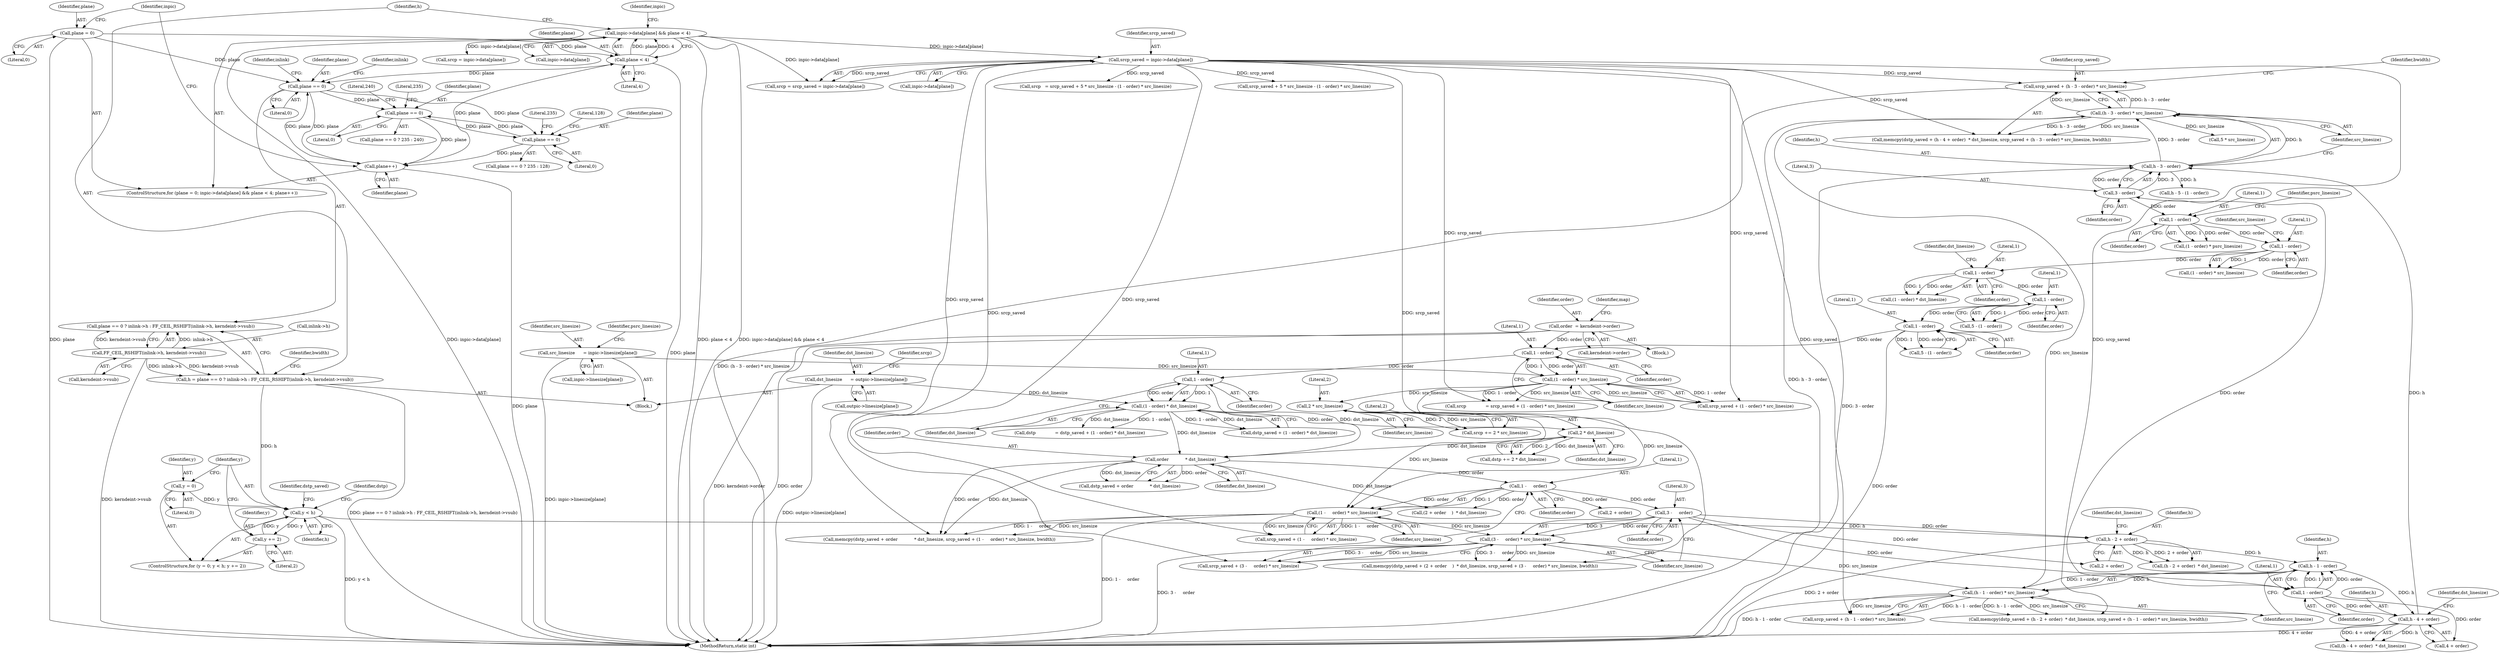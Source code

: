 digraph "0_FFmpeg_e43a0a232dbf6d3c161823c2e07c52e76227a1bc_5@pointer" {
"1000424" [label="(Call,srcp_saved + (h - 3 - order) * src_linesize)"];
"1000284" [label="(Call,srcp_saved = inpic->data[plane])"];
"1000247" [label="(Call,inpic->data[plane] && plane < 4)"];
"1000253" [label="(Call,plane < 4)"];
"1000256" [label="(Call,plane++)"];
"1000738" [label="(Call,plane == 0)"];
"1000698" [label="(Call,plane == 0)"];
"1000262" [label="(Call,plane == 0)"];
"1000244" [label="(Call,plane = 0)"];
"1000426" [label="(Call,(h - 3 - order) * src_linesize)"];
"1000427" [label="(Call,h - 3 - order)"];
"1000418" [label="(Call,h - 4 + order)"];
"1000407" [label="(Call,h - 1 - order)"];
"1000398" [label="(Call,h - 2 + order)"];
"1000343" [label="(Call,y < h)"];
"1000346" [label="(Call,y += 2)"];
"1000340" [label="(Call,y = 0)"];
"1000259" [label="(Call,h = plane == 0 ? inlink->h : FF_CEIL_RSHIFT(inlink->h, kerndeint->vsub))"];
"1000268" [label="(Call,FF_CEIL_RSHIFT(inlink->h, kerndeint->vsub))"];
"1000389" [label="(Call,3 -     order)"];
"1000373" [label="(Call,1 -     order)"];
"1000367" [label="(Call,order            * dst_linesize)"];
"1000335" [label="(Call,1 - order)"];
"1000326" [label="(Call,1 - order)"];
"1000186" [label="(Call,order  = kerndeint->order)"];
"1000581" [label="(Call,1 - order)"];
"1000572" [label="(Call,1 - order)"];
"1000563" [label="(Call,1 - order)"];
"1000498" [label="(Call,1 - order)"];
"1000447" [label="(Call,1 - order)"];
"1000429" [label="(Call,3 - order)"];
"1000409" [label="(Call,1 - order)"];
"1000334" [label="(Call,(1 - order) * dst_linesize)"];
"1000314" [label="(Call,dst_linesize      = outpic->linesize[plane])"];
"1000361" [label="(Call,2 * dst_linesize)"];
"1000406" [label="(Call,(h - 1 - order) * src_linesize)"];
"1000388" [label="(Call,(3 -     order) * src_linesize)"];
"1000372" [label="(Call,(1 -     order) * src_linesize)"];
"1000356" [label="(Call,2 * src_linesize)"];
"1000325" [label="(Call,(1 - order) * src_linesize)"];
"1000291" [label="(Call,src_linesize      = inpic->linesize[plane])"];
"1000334" [label="(Call,(1 - order) * dst_linesize)"];
"1000253" [label="(Call,plane < 4)"];
"1000389" [label="(Call,3 -     order)"];
"1000264" [label="(Literal,0)"];
"1000246" [label="(Literal,0)"];
"1000336" [label="(Literal,1)"];
"1000243" [label="(ControlStructure,for (plane = 0; inpic->data[plane] && plane < 4; plane++))"];
"1000581" [label="(Call,1 - order)"];
"1000293" [label="(Call,inpic->linesize[plane])"];
"1000339" [label="(ControlStructure,for (y = 0; y < h; y += 2))"];
"1000325" [label="(Call,(1 - order) * src_linesize)"];
"1000392" [label="(Identifier,src_linesize)"];
"1000418" [label="(Call,h - 4 + order)"];
"1000358" [label="(Identifier,src_linesize)"];
"1000263" [label="(Identifier,plane)"];
"1000431" [label="(Identifier,order)"];
"1000739" [label="(Identifier,plane)"];
"1000738" [label="(Call,plane == 0)"];
"1000427" [label="(Call,h - 3 - order)"];
"1000448" [label="(Literal,1)"];
"1000404" [label="(Call,srcp_saved + (h - 1 - order) * src_linesize)"];
"1000270" [label="(Identifier,inlink)"];
"1000346" [label="(Call,y += 2)"];
"1000390" [label="(Literal,3)"];
"1000315" [label="(Identifier,dst_linesize)"];
"1000378" [label="(Call,memcpy(dstp_saved + (2 + order    )  * dst_linesize, srcp_saved + (3 -     order) * src_linesize, bwidth))"];
"1000582" [label="(Literal,1)"];
"1000284" [label="(Call,srcp_saved = inpic->data[plane])"];
"1000497" [label="(Call,(1 - order) * src_linesize)"];
"1000332" [label="(Call,dstp_saved + (1 - order) * dst_linesize)"];
"1000700" [label="(Literal,0)"];
"1000272" [label="(Call,kerndeint->vsub)"];
"1000697" [label="(Call,plane == 0 ? 235 : 128)"];
"1000285" [label="(Identifier,srcp_saved)"];
"1000343" [label="(Call,y < h)"];
"1000397" [label="(Call,(h - 2 + order)  * dst_linesize)"];
"1000342" [label="(Literal,0)"];
"1000257" [label="(Identifier,plane)"];
"1000361" [label="(Call,2 * dst_linesize)"];
"1000489" [label="(Call,srcp   = srcp_saved + 5 * src_linesize - (1 - order) * src_linesize)"];
"1000250" [label="(Identifier,inpic)"];
"1000338" [label="(Identifier,dst_linesize)"];
"1000501" [label="(Identifier,src_linesize)"];
"1001125" [label="(Call,srcp = inpic->data[plane])"];
"1000357" [label="(Literal,2)"];
"1000388" [label="(Call,(3 -     order) * src_linesize)"];
"1000193" [label="(Identifier,map)"];
"1000491" [label="(Call,srcp_saved + 5 * src_linesize - (1 - order) * src_linesize)"];
"1000500" [label="(Identifier,order)"];
"1000742" [label="(Literal,240)"];
"1000369" [label="(Identifier,dst_linesize)"];
"1000269" [label="(Call,inlink->h)"];
"1000322" [label="(Identifier,srcp)"];
"1000291" [label="(Call,src_linesize      = inpic->linesize[plane])"];
"1000699" [label="(Identifier,plane)"];
"1000381" [label="(Call,(2 + order    )  * dst_linesize)"];
"1000374" [label="(Literal,1)"];
"1000432" [label="(Identifier,src_linesize)"];
"1000368" [label="(Identifier,order)"];
"1000345" [label="(Identifier,h)"];
"1000120" [label="(Block,)"];
"1000398" [label="(Call,h - 2 + order)"];
"1000394" [label="(Call,memcpy(dstp_saved + (h - 2 + order)  * dst_linesize, srcp_saved + (h - 1 - order) * src_linesize, bwidth))"];
"1000366" [label="(Identifier,dstp_saved)"];
"1000276" [label="(Identifier,bwidth)"];
"1000450" [label="(Identifier,psrc_linesize)"];
"1001148" [label="(Identifier,inpic)"];
"1000186" [label="(Call,order  = kerndeint->order)"];
"1000499" [label="(Literal,1)"];
"1000382" [label="(Call,2 + order)"];
"1000370" [label="(Call,srcp_saved + (1 -     order) * src_linesize)"];
"1000248" [label="(Call,inpic->data[plane])"];
"1000354" [label="(Call,srcp += 2 * src_linesize)"];
"1000299" [label="(Identifier,psrc_linesize)"];
"1000376" [label="(Identifier,src_linesize)"];
"1000428" [label="(Identifier,h)"];
"1000259" [label="(Call,h = plane == 0 ? inlink->h : FF_CEIL_RSHIFT(inlink->h, kerndeint->vsub))"];
"1000351" [label="(Identifier,dstp)"];
"1000737" [label="(Call,plane == 0 ? 235 : 240)"];
"1000577" [label="(Call,h - 5 - (1 - order))"];
"1000367" [label="(Call,order            * dst_linesize)"];
"1000572" [label="(Call,1 - order)"];
"1000335" [label="(Call,1 - order)"];
"1000314" [label="(Call,dst_linesize      = outpic->linesize[plane])"];
"1000255" [label="(Literal,4)"];
"1000741" [label="(Literal,235)"];
"1000426" [label="(Call,(h - 3 - order) * src_linesize)"];
"1000698" [label="(Call,plane == 0)"];
"1000494" [label="(Call,5 * src_linesize)"];
"1000254" [label="(Identifier,plane)"];
"1000323" [label="(Call,srcp_saved + (1 - order) * src_linesize)"];
"1000282" [label="(Call,srcp = srcp_saved = inpic->data[plane])"];
"1000286" [label="(Call,inpic->data[plane])"];
"1000701" [label="(Literal,235)"];
"1000702" [label="(Literal,128)"];
"1000412" [label="(Identifier,src_linesize)"];
"1000244" [label="(Call,plane = 0)"];
"1000423" [label="(Identifier,dst_linesize)"];
"1000419" [label="(Identifier,h)"];
"1000266" [label="(Identifier,inlink)"];
"1000328" [label="(Identifier,order)"];
"1000363" [label="(Identifier,dst_linesize)"];
"1000420" [label="(Call,4 + order)"];
"1000326" [label="(Call,1 - order)"];
"1000247" [label="(Call,inpic->data[plane] && plane < 4)"];
"1000414" [label="(Call,memcpy(dstp_saved + (h - 4 + order)  * dst_linesize, srcp_saved + (h - 3 - order) * src_linesize, bwidth))"];
"1000260" [label="(Identifier,h)"];
"1000446" [label="(Call,(1 - order) * psrc_linesize)"];
"1000292" [label="(Identifier,src_linesize)"];
"1000340" [label="(Call,y = 0)"];
"1000373" [label="(Call,1 -     order)"];
"1000740" [label="(Literal,0)"];
"1000187" [label="(Identifier,order)"];
"1000417" [label="(Call,(h - 4 + order)  * dst_linesize)"];
"1000430" [label="(Literal,3)"];
"1000344" [label="(Identifier,y)"];
"1000372" [label="(Call,(1 -     order) * src_linesize)"];
"1000327" [label="(Literal,1)"];
"1000425" [label="(Identifier,srcp_saved)"];
"1000348" [label="(Literal,2)"];
"1000409" [label="(Call,1 - order)"];
"1000347" [label="(Identifier,y)"];
"1000316" [label="(Call,outpic->linesize[plane])"];
"1000362" [label="(Literal,2)"];
"1000424" [label="(Call,srcp_saved + (h - 3 - order) * src_linesize)"];
"1000403" [label="(Identifier,dst_linesize)"];
"1000573" [label="(Literal,1)"];
"1000406" [label="(Call,(h - 1 - order) * src_linesize)"];
"1000386" [label="(Call,srcp_saved + (3 -     order) * src_linesize)"];
"1000341" [label="(Identifier,y)"];
"1000498" [label="(Call,1 - order)"];
"1000321" [label="(Call,srcp              = srcp_saved + (1 - order) * src_linesize)"];
"1000562" [label="(Call,(1 - order) * dst_linesize)"];
"1000359" [label="(Call,dstp += 2 * dst_linesize)"];
"1000245" [label="(Identifier,plane)"];
"1000447" [label="(Call,1 - order)"];
"1000563" [label="(Call,1 - order)"];
"1000268" [label="(Call,FF_CEIL_RSHIFT(inlink->h, kerndeint->vsub))"];
"1000408" [label="(Identifier,h)"];
"1000400" [label="(Call,2 + order)"];
"1000356" [label="(Call,2 * src_linesize)"];
"1000258" [label="(Block,)"];
"1000262" [label="(Call,plane == 0)"];
"1000364" [label="(Call,memcpy(dstp_saved + order            * dst_linesize, srcp_saved + (1 -     order) * src_linesize, bwidth))"];
"1001153" [label="(MethodReturn,static int)"];
"1000256" [label="(Call,plane++)"];
"1000566" [label="(Identifier,dst_linesize)"];
"1000399" [label="(Identifier,h)"];
"1000583" [label="(Identifier,order)"];
"1000565" [label="(Identifier,order)"];
"1000411" [label="(Identifier,order)"];
"1000564" [label="(Literal,1)"];
"1000574" [label="(Identifier,order)"];
"1000433" [label="(Identifier,bwidth)"];
"1000410" [label="(Literal,1)"];
"1000570" [label="(Call,5 - (1 - order))"];
"1000407" [label="(Call,h - 1 - order)"];
"1000429" [label="(Call,3 - order)"];
"1000579" [label="(Call,5 - (1 - order))"];
"1000391" [label="(Identifier,order)"];
"1000188" [label="(Call,kerndeint->order)"];
"1000329" [label="(Identifier,src_linesize)"];
"1000365" [label="(Call,dstp_saved + order            * dst_linesize)"];
"1000330" [label="(Call,dstp              = dstp_saved + (1 - order) * dst_linesize)"];
"1000375" [label="(Identifier,order)"];
"1000449" [label="(Identifier,order)"];
"1000261" [label="(Call,plane == 0 ? inlink->h : FF_CEIL_RSHIFT(inlink->h, kerndeint->vsub))"];
"1000337" [label="(Identifier,order)"];
"1000424" -> "1000414"  [label="AST: "];
"1000424" -> "1000426"  [label="CFG: "];
"1000425" -> "1000424"  [label="AST: "];
"1000426" -> "1000424"  [label="AST: "];
"1000433" -> "1000424"  [label="CFG: "];
"1000424" -> "1001153"  [label="DDG: (h - 3 - order) * src_linesize"];
"1000284" -> "1000424"  [label="DDG: srcp_saved"];
"1000426" -> "1000424"  [label="DDG: h - 3 - order"];
"1000426" -> "1000424"  [label="DDG: src_linesize"];
"1000284" -> "1000282"  [label="AST: "];
"1000284" -> "1000286"  [label="CFG: "];
"1000285" -> "1000284"  [label="AST: "];
"1000286" -> "1000284"  [label="AST: "];
"1000282" -> "1000284"  [label="CFG: "];
"1000284" -> "1000282"  [label="DDG: srcp_saved"];
"1000247" -> "1000284"  [label="DDG: inpic->data[plane]"];
"1000284" -> "1000321"  [label="DDG: srcp_saved"];
"1000284" -> "1000323"  [label="DDG: srcp_saved"];
"1000284" -> "1000364"  [label="DDG: srcp_saved"];
"1000284" -> "1000370"  [label="DDG: srcp_saved"];
"1000284" -> "1000378"  [label="DDG: srcp_saved"];
"1000284" -> "1000386"  [label="DDG: srcp_saved"];
"1000284" -> "1000394"  [label="DDG: srcp_saved"];
"1000284" -> "1000404"  [label="DDG: srcp_saved"];
"1000284" -> "1000414"  [label="DDG: srcp_saved"];
"1000284" -> "1000489"  [label="DDG: srcp_saved"];
"1000284" -> "1000491"  [label="DDG: srcp_saved"];
"1000247" -> "1000243"  [label="AST: "];
"1000247" -> "1000248"  [label="CFG: "];
"1000247" -> "1000253"  [label="CFG: "];
"1000248" -> "1000247"  [label="AST: "];
"1000253" -> "1000247"  [label="AST: "];
"1000260" -> "1000247"  [label="CFG: "];
"1001148" -> "1000247"  [label="CFG: "];
"1000247" -> "1001153"  [label="DDG: inpic->data[plane]"];
"1000247" -> "1001153"  [label="DDG: plane < 4"];
"1000247" -> "1001153"  [label="DDG: inpic->data[plane] && plane < 4"];
"1000253" -> "1000247"  [label="DDG: plane"];
"1000253" -> "1000247"  [label="DDG: 4"];
"1000247" -> "1000282"  [label="DDG: inpic->data[plane]"];
"1000247" -> "1001125"  [label="DDG: inpic->data[plane]"];
"1000253" -> "1000255"  [label="CFG: "];
"1000254" -> "1000253"  [label="AST: "];
"1000255" -> "1000253"  [label="AST: "];
"1000253" -> "1001153"  [label="DDG: plane"];
"1000256" -> "1000253"  [label="DDG: plane"];
"1000244" -> "1000253"  [label="DDG: plane"];
"1000253" -> "1000262"  [label="DDG: plane"];
"1000256" -> "1000243"  [label="AST: "];
"1000256" -> "1000257"  [label="CFG: "];
"1000257" -> "1000256"  [label="AST: "];
"1000250" -> "1000256"  [label="CFG: "];
"1000256" -> "1001153"  [label="DDG: plane"];
"1000738" -> "1000256"  [label="DDG: plane"];
"1000698" -> "1000256"  [label="DDG: plane"];
"1000262" -> "1000256"  [label="DDG: plane"];
"1000256" -> "1000262"  [label="DDG: plane"];
"1000738" -> "1000737"  [label="AST: "];
"1000738" -> "1000740"  [label="CFG: "];
"1000739" -> "1000738"  [label="AST: "];
"1000740" -> "1000738"  [label="AST: "];
"1000741" -> "1000738"  [label="CFG: "];
"1000742" -> "1000738"  [label="CFG: "];
"1000738" -> "1000698"  [label="DDG: plane"];
"1000698" -> "1000738"  [label="DDG: plane"];
"1000262" -> "1000738"  [label="DDG: plane"];
"1000698" -> "1000697"  [label="AST: "];
"1000698" -> "1000700"  [label="CFG: "];
"1000699" -> "1000698"  [label="AST: "];
"1000700" -> "1000698"  [label="AST: "];
"1000701" -> "1000698"  [label="CFG: "];
"1000702" -> "1000698"  [label="CFG: "];
"1000262" -> "1000698"  [label="DDG: plane"];
"1000262" -> "1000261"  [label="AST: "];
"1000262" -> "1000264"  [label="CFG: "];
"1000263" -> "1000262"  [label="AST: "];
"1000264" -> "1000262"  [label="AST: "];
"1000266" -> "1000262"  [label="CFG: "];
"1000270" -> "1000262"  [label="CFG: "];
"1000244" -> "1000262"  [label="DDG: plane"];
"1000244" -> "1000243"  [label="AST: "];
"1000244" -> "1000246"  [label="CFG: "];
"1000245" -> "1000244"  [label="AST: "];
"1000246" -> "1000244"  [label="AST: "];
"1000250" -> "1000244"  [label="CFG: "];
"1000244" -> "1001153"  [label="DDG: plane"];
"1000426" -> "1000432"  [label="CFG: "];
"1000427" -> "1000426"  [label="AST: "];
"1000432" -> "1000426"  [label="AST: "];
"1000426" -> "1001153"  [label="DDG: h - 3 - order"];
"1000426" -> "1000414"  [label="DDG: h - 3 - order"];
"1000426" -> "1000414"  [label="DDG: src_linesize"];
"1000427" -> "1000426"  [label="DDG: h"];
"1000427" -> "1000426"  [label="DDG: 3 - order"];
"1000406" -> "1000426"  [label="DDG: src_linesize"];
"1000426" -> "1000494"  [label="DDG: src_linesize"];
"1000427" -> "1000429"  [label="CFG: "];
"1000428" -> "1000427"  [label="AST: "];
"1000429" -> "1000427"  [label="AST: "];
"1000432" -> "1000427"  [label="CFG: "];
"1000427" -> "1001153"  [label="DDG: 3 - order"];
"1000418" -> "1000427"  [label="DDG: h"];
"1000429" -> "1000427"  [label="DDG: 3"];
"1000429" -> "1000427"  [label="DDG: order"];
"1000427" -> "1000577"  [label="DDG: h"];
"1000418" -> "1000417"  [label="AST: "];
"1000418" -> "1000420"  [label="CFG: "];
"1000419" -> "1000418"  [label="AST: "];
"1000420" -> "1000418"  [label="AST: "];
"1000423" -> "1000418"  [label="CFG: "];
"1000418" -> "1001153"  [label="DDG: 4 + order"];
"1000418" -> "1000417"  [label="DDG: h"];
"1000418" -> "1000417"  [label="DDG: 4 + order"];
"1000407" -> "1000418"  [label="DDG: h"];
"1000409" -> "1000418"  [label="DDG: order"];
"1000407" -> "1000406"  [label="AST: "];
"1000407" -> "1000409"  [label="CFG: "];
"1000408" -> "1000407"  [label="AST: "];
"1000409" -> "1000407"  [label="AST: "];
"1000412" -> "1000407"  [label="CFG: "];
"1000407" -> "1000406"  [label="DDG: h"];
"1000407" -> "1000406"  [label="DDG: 1 - order"];
"1000398" -> "1000407"  [label="DDG: h"];
"1000409" -> "1000407"  [label="DDG: 1"];
"1000409" -> "1000407"  [label="DDG: order"];
"1000398" -> "1000397"  [label="AST: "];
"1000398" -> "1000400"  [label="CFG: "];
"1000399" -> "1000398"  [label="AST: "];
"1000400" -> "1000398"  [label="AST: "];
"1000403" -> "1000398"  [label="CFG: "];
"1000398" -> "1001153"  [label="DDG: 2 + order"];
"1000398" -> "1000397"  [label="DDG: h"];
"1000398" -> "1000397"  [label="DDG: 2 + order"];
"1000343" -> "1000398"  [label="DDG: h"];
"1000389" -> "1000398"  [label="DDG: order"];
"1000343" -> "1000339"  [label="AST: "];
"1000343" -> "1000345"  [label="CFG: "];
"1000344" -> "1000343"  [label="AST: "];
"1000345" -> "1000343"  [label="AST: "];
"1000351" -> "1000343"  [label="CFG: "];
"1000366" -> "1000343"  [label="CFG: "];
"1000343" -> "1001153"  [label="DDG: y < h"];
"1000346" -> "1000343"  [label="DDG: y"];
"1000340" -> "1000343"  [label="DDG: y"];
"1000259" -> "1000343"  [label="DDG: h"];
"1000343" -> "1000346"  [label="DDG: y"];
"1000346" -> "1000339"  [label="AST: "];
"1000346" -> "1000348"  [label="CFG: "];
"1000347" -> "1000346"  [label="AST: "];
"1000348" -> "1000346"  [label="AST: "];
"1000344" -> "1000346"  [label="CFG: "];
"1000340" -> "1000339"  [label="AST: "];
"1000340" -> "1000342"  [label="CFG: "];
"1000341" -> "1000340"  [label="AST: "];
"1000342" -> "1000340"  [label="AST: "];
"1000344" -> "1000340"  [label="CFG: "];
"1000259" -> "1000258"  [label="AST: "];
"1000259" -> "1000261"  [label="CFG: "];
"1000260" -> "1000259"  [label="AST: "];
"1000261" -> "1000259"  [label="AST: "];
"1000276" -> "1000259"  [label="CFG: "];
"1000259" -> "1001153"  [label="DDG: plane == 0 ? inlink->h : FF_CEIL_RSHIFT(inlink->h, kerndeint->vsub)"];
"1000268" -> "1000259"  [label="DDG: inlink->h"];
"1000268" -> "1000259"  [label="DDG: kerndeint->vsub"];
"1000268" -> "1000261"  [label="AST: "];
"1000268" -> "1000272"  [label="CFG: "];
"1000269" -> "1000268"  [label="AST: "];
"1000272" -> "1000268"  [label="AST: "];
"1000261" -> "1000268"  [label="CFG: "];
"1000268" -> "1001153"  [label="DDG: kerndeint->vsub"];
"1000268" -> "1000261"  [label="DDG: inlink->h"];
"1000268" -> "1000261"  [label="DDG: kerndeint->vsub"];
"1000389" -> "1000388"  [label="AST: "];
"1000389" -> "1000391"  [label="CFG: "];
"1000390" -> "1000389"  [label="AST: "];
"1000391" -> "1000389"  [label="AST: "];
"1000392" -> "1000389"  [label="CFG: "];
"1000389" -> "1000388"  [label="DDG: 3"];
"1000389" -> "1000388"  [label="DDG: order"];
"1000373" -> "1000389"  [label="DDG: order"];
"1000389" -> "1000400"  [label="DDG: order"];
"1000389" -> "1000409"  [label="DDG: order"];
"1000373" -> "1000372"  [label="AST: "];
"1000373" -> "1000375"  [label="CFG: "];
"1000374" -> "1000373"  [label="AST: "];
"1000375" -> "1000373"  [label="AST: "];
"1000376" -> "1000373"  [label="CFG: "];
"1000373" -> "1000372"  [label="DDG: 1"];
"1000373" -> "1000372"  [label="DDG: order"];
"1000367" -> "1000373"  [label="DDG: order"];
"1000373" -> "1000381"  [label="DDG: order"];
"1000373" -> "1000382"  [label="DDG: order"];
"1000367" -> "1000365"  [label="AST: "];
"1000367" -> "1000369"  [label="CFG: "];
"1000368" -> "1000367"  [label="AST: "];
"1000369" -> "1000367"  [label="AST: "];
"1000365" -> "1000367"  [label="CFG: "];
"1000367" -> "1000364"  [label="DDG: order"];
"1000367" -> "1000364"  [label="DDG: dst_linesize"];
"1000367" -> "1000365"  [label="DDG: order"];
"1000367" -> "1000365"  [label="DDG: dst_linesize"];
"1000335" -> "1000367"  [label="DDG: order"];
"1000334" -> "1000367"  [label="DDG: dst_linesize"];
"1000361" -> "1000367"  [label="DDG: dst_linesize"];
"1000367" -> "1000381"  [label="DDG: dst_linesize"];
"1000335" -> "1000334"  [label="AST: "];
"1000335" -> "1000337"  [label="CFG: "];
"1000336" -> "1000335"  [label="AST: "];
"1000337" -> "1000335"  [label="AST: "];
"1000338" -> "1000335"  [label="CFG: "];
"1000335" -> "1000334"  [label="DDG: 1"];
"1000335" -> "1000334"  [label="DDG: order"];
"1000326" -> "1000335"  [label="DDG: order"];
"1000326" -> "1000325"  [label="AST: "];
"1000326" -> "1000328"  [label="CFG: "];
"1000327" -> "1000326"  [label="AST: "];
"1000328" -> "1000326"  [label="AST: "];
"1000329" -> "1000326"  [label="CFG: "];
"1000326" -> "1000325"  [label="DDG: 1"];
"1000326" -> "1000325"  [label="DDG: order"];
"1000186" -> "1000326"  [label="DDG: order"];
"1000581" -> "1000326"  [label="DDG: order"];
"1000186" -> "1000120"  [label="AST: "];
"1000186" -> "1000188"  [label="CFG: "];
"1000187" -> "1000186"  [label="AST: "];
"1000188" -> "1000186"  [label="AST: "];
"1000193" -> "1000186"  [label="CFG: "];
"1000186" -> "1001153"  [label="DDG: kerndeint->order"];
"1000186" -> "1001153"  [label="DDG: order"];
"1000581" -> "1000579"  [label="AST: "];
"1000581" -> "1000583"  [label="CFG: "];
"1000582" -> "1000581"  [label="AST: "];
"1000583" -> "1000581"  [label="AST: "];
"1000579" -> "1000581"  [label="CFG: "];
"1000581" -> "1001153"  [label="DDG: order"];
"1000581" -> "1000579"  [label="DDG: 1"];
"1000581" -> "1000579"  [label="DDG: order"];
"1000572" -> "1000581"  [label="DDG: order"];
"1000572" -> "1000570"  [label="AST: "];
"1000572" -> "1000574"  [label="CFG: "];
"1000573" -> "1000572"  [label="AST: "];
"1000574" -> "1000572"  [label="AST: "];
"1000570" -> "1000572"  [label="CFG: "];
"1000572" -> "1000570"  [label="DDG: 1"];
"1000572" -> "1000570"  [label="DDG: order"];
"1000563" -> "1000572"  [label="DDG: order"];
"1000563" -> "1000562"  [label="AST: "];
"1000563" -> "1000565"  [label="CFG: "];
"1000564" -> "1000563"  [label="AST: "];
"1000565" -> "1000563"  [label="AST: "];
"1000566" -> "1000563"  [label="CFG: "];
"1000563" -> "1000562"  [label="DDG: 1"];
"1000563" -> "1000562"  [label="DDG: order"];
"1000498" -> "1000563"  [label="DDG: order"];
"1000498" -> "1000497"  [label="AST: "];
"1000498" -> "1000500"  [label="CFG: "];
"1000499" -> "1000498"  [label="AST: "];
"1000500" -> "1000498"  [label="AST: "];
"1000501" -> "1000498"  [label="CFG: "];
"1000498" -> "1000497"  [label="DDG: 1"];
"1000498" -> "1000497"  [label="DDG: order"];
"1000447" -> "1000498"  [label="DDG: order"];
"1000447" -> "1000446"  [label="AST: "];
"1000447" -> "1000449"  [label="CFG: "];
"1000448" -> "1000447"  [label="AST: "];
"1000449" -> "1000447"  [label="AST: "];
"1000450" -> "1000447"  [label="CFG: "];
"1000447" -> "1000446"  [label="DDG: 1"];
"1000447" -> "1000446"  [label="DDG: order"];
"1000429" -> "1000447"  [label="DDG: order"];
"1000429" -> "1000431"  [label="CFG: "];
"1000430" -> "1000429"  [label="AST: "];
"1000431" -> "1000429"  [label="AST: "];
"1000409" -> "1000429"  [label="DDG: order"];
"1000409" -> "1000411"  [label="CFG: "];
"1000410" -> "1000409"  [label="AST: "];
"1000411" -> "1000409"  [label="AST: "];
"1000409" -> "1000420"  [label="DDG: order"];
"1000334" -> "1000332"  [label="AST: "];
"1000334" -> "1000338"  [label="CFG: "];
"1000338" -> "1000334"  [label="AST: "];
"1000332" -> "1000334"  [label="CFG: "];
"1000334" -> "1000330"  [label="DDG: 1 - order"];
"1000334" -> "1000330"  [label="DDG: dst_linesize"];
"1000334" -> "1000332"  [label="DDG: 1 - order"];
"1000334" -> "1000332"  [label="DDG: dst_linesize"];
"1000314" -> "1000334"  [label="DDG: dst_linesize"];
"1000334" -> "1000361"  [label="DDG: dst_linesize"];
"1000314" -> "1000258"  [label="AST: "];
"1000314" -> "1000316"  [label="CFG: "];
"1000315" -> "1000314"  [label="AST: "];
"1000316" -> "1000314"  [label="AST: "];
"1000322" -> "1000314"  [label="CFG: "];
"1000314" -> "1001153"  [label="DDG: outpic->linesize[plane]"];
"1000361" -> "1000359"  [label="AST: "];
"1000361" -> "1000363"  [label="CFG: "];
"1000362" -> "1000361"  [label="AST: "];
"1000363" -> "1000361"  [label="AST: "];
"1000359" -> "1000361"  [label="CFG: "];
"1000361" -> "1000359"  [label="DDG: 2"];
"1000361" -> "1000359"  [label="DDG: dst_linesize"];
"1000406" -> "1000404"  [label="AST: "];
"1000406" -> "1000412"  [label="CFG: "];
"1000412" -> "1000406"  [label="AST: "];
"1000404" -> "1000406"  [label="CFG: "];
"1000406" -> "1001153"  [label="DDG: h - 1 - order"];
"1000406" -> "1000394"  [label="DDG: h - 1 - order"];
"1000406" -> "1000394"  [label="DDG: src_linesize"];
"1000406" -> "1000404"  [label="DDG: h - 1 - order"];
"1000406" -> "1000404"  [label="DDG: src_linesize"];
"1000388" -> "1000406"  [label="DDG: src_linesize"];
"1000388" -> "1000386"  [label="AST: "];
"1000388" -> "1000392"  [label="CFG: "];
"1000392" -> "1000388"  [label="AST: "];
"1000386" -> "1000388"  [label="CFG: "];
"1000388" -> "1001153"  [label="DDG: 3 -     order"];
"1000388" -> "1000378"  [label="DDG: 3 -     order"];
"1000388" -> "1000378"  [label="DDG: src_linesize"];
"1000388" -> "1000386"  [label="DDG: 3 -     order"];
"1000388" -> "1000386"  [label="DDG: src_linesize"];
"1000372" -> "1000388"  [label="DDG: src_linesize"];
"1000372" -> "1000370"  [label="AST: "];
"1000372" -> "1000376"  [label="CFG: "];
"1000376" -> "1000372"  [label="AST: "];
"1000370" -> "1000372"  [label="CFG: "];
"1000372" -> "1001153"  [label="DDG: 1 -     order"];
"1000372" -> "1000364"  [label="DDG: 1 -     order"];
"1000372" -> "1000364"  [label="DDG: src_linesize"];
"1000372" -> "1000370"  [label="DDG: 1 -     order"];
"1000372" -> "1000370"  [label="DDG: src_linesize"];
"1000356" -> "1000372"  [label="DDG: src_linesize"];
"1000325" -> "1000372"  [label="DDG: src_linesize"];
"1000356" -> "1000354"  [label="AST: "];
"1000356" -> "1000358"  [label="CFG: "];
"1000357" -> "1000356"  [label="AST: "];
"1000358" -> "1000356"  [label="AST: "];
"1000354" -> "1000356"  [label="CFG: "];
"1000356" -> "1000354"  [label="DDG: 2"];
"1000356" -> "1000354"  [label="DDG: src_linesize"];
"1000325" -> "1000356"  [label="DDG: src_linesize"];
"1000325" -> "1000323"  [label="AST: "];
"1000325" -> "1000329"  [label="CFG: "];
"1000329" -> "1000325"  [label="AST: "];
"1000323" -> "1000325"  [label="CFG: "];
"1000325" -> "1000321"  [label="DDG: 1 - order"];
"1000325" -> "1000321"  [label="DDG: src_linesize"];
"1000325" -> "1000323"  [label="DDG: 1 - order"];
"1000325" -> "1000323"  [label="DDG: src_linesize"];
"1000291" -> "1000325"  [label="DDG: src_linesize"];
"1000291" -> "1000258"  [label="AST: "];
"1000291" -> "1000293"  [label="CFG: "];
"1000292" -> "1000291"  [label="AST: "];
"1000293" -> "1000291"  [label="AST: "];
"1000299" -> "1000291"  [label="CFG: "];
"1000291" -> "1001153"  [label="DDG: inpic->linesize[plane]"];
}
